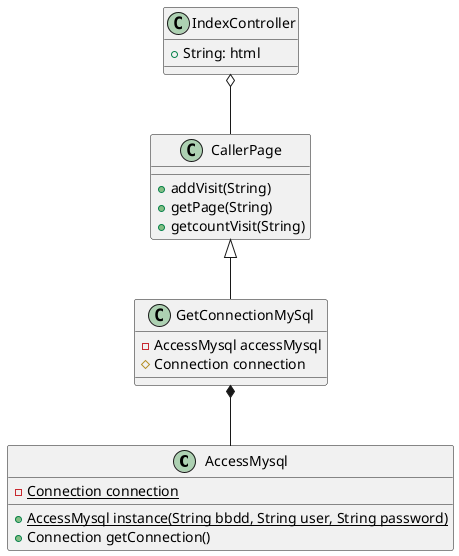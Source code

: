 @startuml Page
class AccessMysql{
 -{static} Connection connection 
{static} + AccessMysql instance(String bbdd, String user, String password)
+  Connection getConnection()
}
class GetConnectionMySql{
 -AccessMysql accessMysql
 #Connection connection 
}
class CallerPage{
+addVisit(String)
+getPage(String)
+getcountVisit(String)
}
class IndexController{
+String: html
}
IndexController o-- CallerPage
CallerPage <|-- GetConnectionMySql
GetConnectionMySql *-- AccessMysql
@enduml